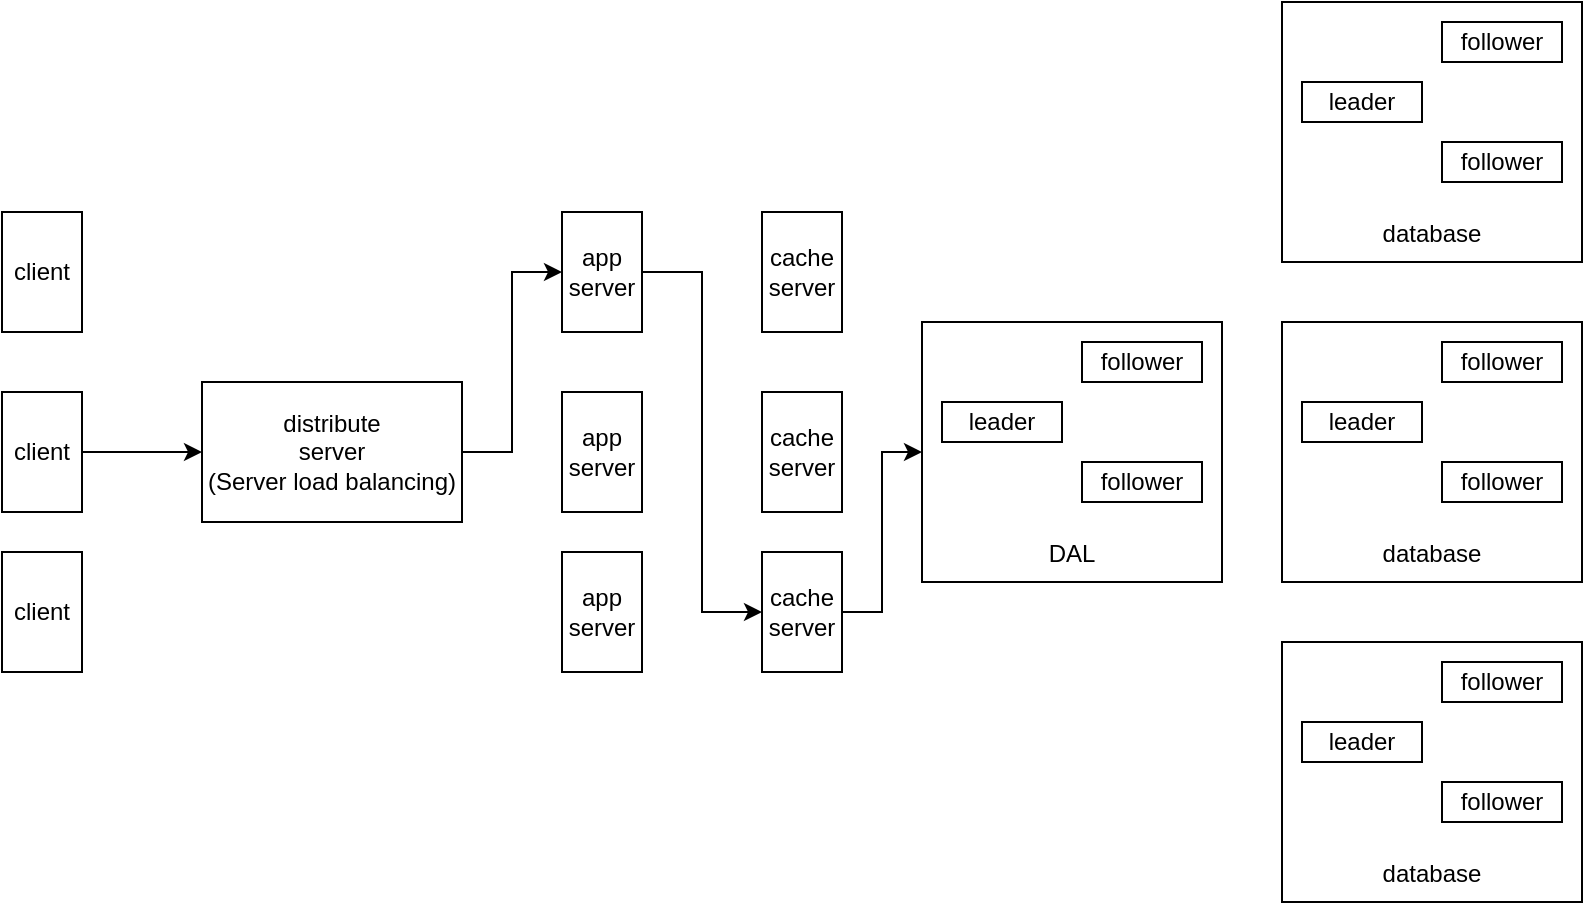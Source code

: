 <mxfile version="20.1.1" type="device"><diagram id="1PGWVuNpIdTCAfbeo5mS" name="Page-1"><mxGraphModel dx="1221" dy="714" grid="1" gridSize="10" guides="1" tooltips="1" connect="1" arrows="1" fold="1" page="1" pageScale="1" pageWidth="827" pageHeight="1169" math="0" shadow="0"><root><mxCell id="0"/><mxCell id="1" parent="0"/><mxCell id="2K2aBSK8a-D_7aQRsMrq-30" style="edgeStyle=orthogonalEdgeStyle;rounded=0;orthogonalLoop=1;jettySize=auto;html=1;exitX=1;exitY=0.5;exitDx=0;exitDy=0;entryX=0;entryY=0.5;entryDx=0;entryDy=0;" edge="1" parent="1" source="2K2aBSK8a-D_7aQRsMrq-1" target="2K2aBSK8a-D_7aQRsMrq-5"><mxGeometry relative="1" as="geometry"/></mxCell><mxCell id="2K2aBSK8a-D_7aQRsMrq-1" value="distribute&lt;br&gt;server&lt;br&gt;(Server load balancing)" style="rounded=0;whiteSpace=wrap;html=1;" vertex="1" parent="1"><mxGeometry x="110" y="205" width="130" height="70" as="geometry"/></mxCell><mxCell id="2K2aBSK8a-D_7aQRsMrq-2" value="client" style="rounded=0;whiteSpace=wrap;html=1;" vertex="1" parent="1"><mxGeometry x="10" y="120" width="40" height="60" as="geometry"/></mxCell><mxCell id="2K2aBSK8a-D_7aQRsMrq-27" style="edgeStyle=orthogonalEdgeStyle;rounded=0;orthogonalLoop=1;jettySize=auto;html=1;exitX=1;exitY=0.5;exitDx=0;exitDy=0;entryX=0;entryY=0.5;entryDx=0;entryDy=0;" edge="1" parent="1" source="2K2aBSK8a-D_7aQRsMrq-3" target="2K2aBSK8a-D_7aQRsMrq-1"><mxGeometry relative="1" as="geometry"/></mxCell><mxCell id="2K2aBSK8a-D_7aQRsMrq-3" value="client" style="rounded=0;whiteSpace=wrap;html=1;" vertex="1" parent="1"><mxGeometry x="10" y="210" width="40" height="60" as="geometry"/></mxCell><mxCell id="2K2aBSK8a-D_7aQRsMrq-4" value="client" style="rounded=0;whiteSpace=wrap;html=1;" vertex="1" parent="1"><mxGeometry x="10" y="290" width="40" height="60" as="geometry"/></mxCell><mxCell id="2K2aBSK8a-D_7aQRsMrq-31" style="edgeStyle=orthogonalEdgeStyle;rounded=0;orthogonalLoop=1;jettySize=auto;html=1;exitX=1;exitY=0.5;exitDx=0;exitDy=0;entryX=0;entryY=0.5;entryDx=0;entryDy=0;" edge="1" parent="1" source="2K2aBSK8a-D_7aQRsMrq-5" target="2K2aBSK8a-D_7aQRsMrq-10"><mxGeometry relative="1" as="geometry"/></mxCell><mxCell id="2K2aBSK8a-D_7aQRsMrq-5" value="app&lt;br&gt;server" style="rounded=0;whiteSpace=wrap;html=1;" vertex="1" parent="1"><mxGeometry x="290" y="120" width="40" height="60" as="geometry"/></mxCell><mxCell id="2K2aBSK8a-D_7aQRsMrq-6" value="app&lt;br&gt;server" style="rounded=0;whiteSpace=wrap;html=1;" vertex="1" parent="1"><mxGeometry x="290" y="210" width="40" height="60" as="geometry"/></mxCell><mxCell id="2K2aBSK8a-D_7aQRsMrq-7" value="app&lt;br&gt;server" style="rounded=0;whiteSpace=wrap;html=1;" vertex="1" parent="1"><mxGeometry x="290" y="290" width="40" height="60" as="geometry"/></mxCell><mxCell id="2K2aBSK8a-D_7aQRsMrq-8" value="cache&lt;br&gt;server" style="rounded=0;whiteSpace=wrap;html=1;" vertex="1" parent="1"><mxGeometry x="390" y="120" width="40" height="60" as="geometry"/></mxCell><mxCell id="2K2aBSK8a-D_7aQRsMrq-9" value="cache&lt;br&gt;server" style="rounded=0;whiteSpace=wrap;html=1;" vertex="1" parent="1"><mxGeometry x="390" y="210" width="40" height="60" as="geometry"/></mxCell><mxCell id="2K2aBSK8a-D_7aQRsMrq-70" style="edgeStyle=orthogonalEdgeStyle;rounded=0;orthogonalLoop=1;jettySize=auto;html=1;exitX=1;exitY=0.5;exitDx=0;exitDy=0;entryX=0;entryY=0.5;entryDx=0;entryDy=0;" edge="1" parent="1" source="2K2aBSK8a-D_7aQRsMrq-10" target="2K2aBSK8a-D_7aQRsMrq-69"><mxGeometry relative="1" as="geometry"/></mxCell><mxCell id="2K2aBSK8a-D_7aQRsMrq-10" value="cache&lt;br&gt;server" style="rounded=0;whiteSpace=wrap;html=1;" vertex="1" parent="1"><mxGeometry x="390" y="290" width="40" height="60" as="geometry"/></mxCell><mxCell id="2K2aBSK8a-D_7aQRsMrq-39" value="leader" style="rounded=0;whiteSpace=wrap;html=1;" vertex="1" parent="1"><mxGeometry x="660" y="55" width="60" height="20" as="geometry"/></mxCell><mxCell id="2K2aBSK8a-D_7aQRsMrq-45" value="follower" style="rounded=0;whiteSpace=wrap;html=1;" vertex="1" parent="1"><mxGeometry x="730" y="25" width="60" height="20" as="geometry"/></mxCell><mxCell id="2K2aBSK8a-D_7aQRsMrq-46" value="follower" style="rounded=0;whiteSpace=wrap;html=1;" vertex="1" parent="1"><mxGeometry x="730" y="85" width="60" height="20" as="geometry"/></mxCell><mxCell id="2K2aBSK8a-D_7aQRsMrq-47" value="&lt;br&gt;&lt;br&gt;&lt;br&gt;&lt;br&gt;&lt;br&gt;&lt;br&gt;&lt;br&gt;database" style="rounded=0;whiteSpace=wrap;html=1;shadow=0;glass=0;sketch=0;fillColor=none;gradientColor=none;" vertex="1" parent="1"><mxGeometry x="650" y="15" width="150" height="130" as="geometry"/></mxCell><mxCell id="2K2aBSK8a-D_7aQRsMrq-58" value="leader" style="rounded=0;whiteSpace=wrap;html=1;" vertex="1" parent="1"><mxGeometry x="660" y="215" width="60" height="20" as="geometry"/></mxCell><mxCell id="2K2aBSK8a-D_7aQRsMrq-59" value="follower" style="rounded=0;whiteSpace=wrap;html=1;" vertex="1" parent="1"><mxGeometry x="730" y="185" width="60" height="20" as="geometry"/></mxCell><mxCell id="2K2aBSK8a-D_7aQRsMrq-60" value="follower" style="rounded=0;whiteSpace=wrap;html=1;" vertex="1" parent="1"><mxGeometry x="730" y="245" width="60" height="20" as="geometry"/></mxCell><mxCell id="2K2aBSK8a-D_7aQRsMrq-61" value="&lt;br&gt;&lt;br&gt;&lt;br&gt;&lt;br&gt;&lt;br&gt;&lt;br&gt;&lt;br&gt;database" style="rounded=0;whiteSpace=wrap;html=1;shadow=0;glass=0;sketch=0;fillColor=none;gradientColor=none;" vertex="1" parent="1"><mxGeometry x="650" y="175" width="150" height="130" as="geometry"/></mxCell><mxCell id="2K2aBSK8a-D_7aQRsMrq-62" value="leader" style="rounded=0;whiteSpace=wrap;html=1;" vertex="1" parent="1"><mxGeometry x="660" y="375" width="60" height="20" as="geometry"/></mxCell><mxCell id="2K2aBSK8a-D_7aQRsMrq-63" value="follower" style="rounded=0;whiteSpace=wrap;html=1;" vertex="1" parent="1"><mxGeometry x="730" y="345" width="60" height="20" as="geometry"/></mxCell><mxCell id="2K2aBSK8a-D_7aQRsMrq-64" value="follower" style="rounded=0;whiteSpace=wrap;html=1;" vertex="1" parent="1"><mxGeometry x="730" y="405" width="60" height="20" as="geometry"/></mxCell><mxCell id="2K2aBSK8a-D_7aQRsMrq-65" value="&lt;br&gt;&lt;br&gt;&lt;br&gt;&lt;br&gt;&lt;br&gt;&lt;br&gt;&lt;br&gt;database" style="rounded=0;whiteSpace=wrap;html=1;shadow=0;glass=0;sketch=0;fillColor=none;gradientColor=none;" vertex="1" parent="1"><mxGeometry x="650" y="335" width="150" height="130" as="geometry"/></mxCell><mxCell id="2K2aBSK8a-D_7aQRsMrq-66" value="leader" style="rounded=0;whiteSpace=wrap;html=1;" vertex="1" parent="1"><mxGeometry x="480" y="215" width="60" height="20" as="geometry"/></mxCell><mxCell id="2K2aBSK8a-D_7aQRsMrq-67" value="follower" style="rounded=0;whiteSpace=wrap;html=1;" vertex="1" parent="1"><mxGeometry x="550" y="185" width="60" height="20" as="geometry"/></mxCell><mxCell id="2K2aBSK8a-D_7aQRsMrq-68" value="follower" style="rounded=0;whiteSpace=wrap;html=1;" vertex="1" parent="1"><mxGeometry x="550" y="245" width="60" height="20" as="geometry"/></mxCell><mxCell id="2K2aBSK8a-D_7aQRsMrq-69" value="&lt;br&gt;&lt;br&gt;&lt;br&gt;&lt;br&gt;&lt;br&gt;&lt;br&gt;&lt;br&gt;DAL" style="rounded=0;whiteSpace=wrap;html=1;shadow=0;glass=0;sketch=0;fillColor=none;gradientColor=none;" vertex="1" parent="1"><mxGeometry x="470" y="175" width="150" height="130" as="geometry"/></mxCell></root></mxGraphModel></diagram></mxfile>
